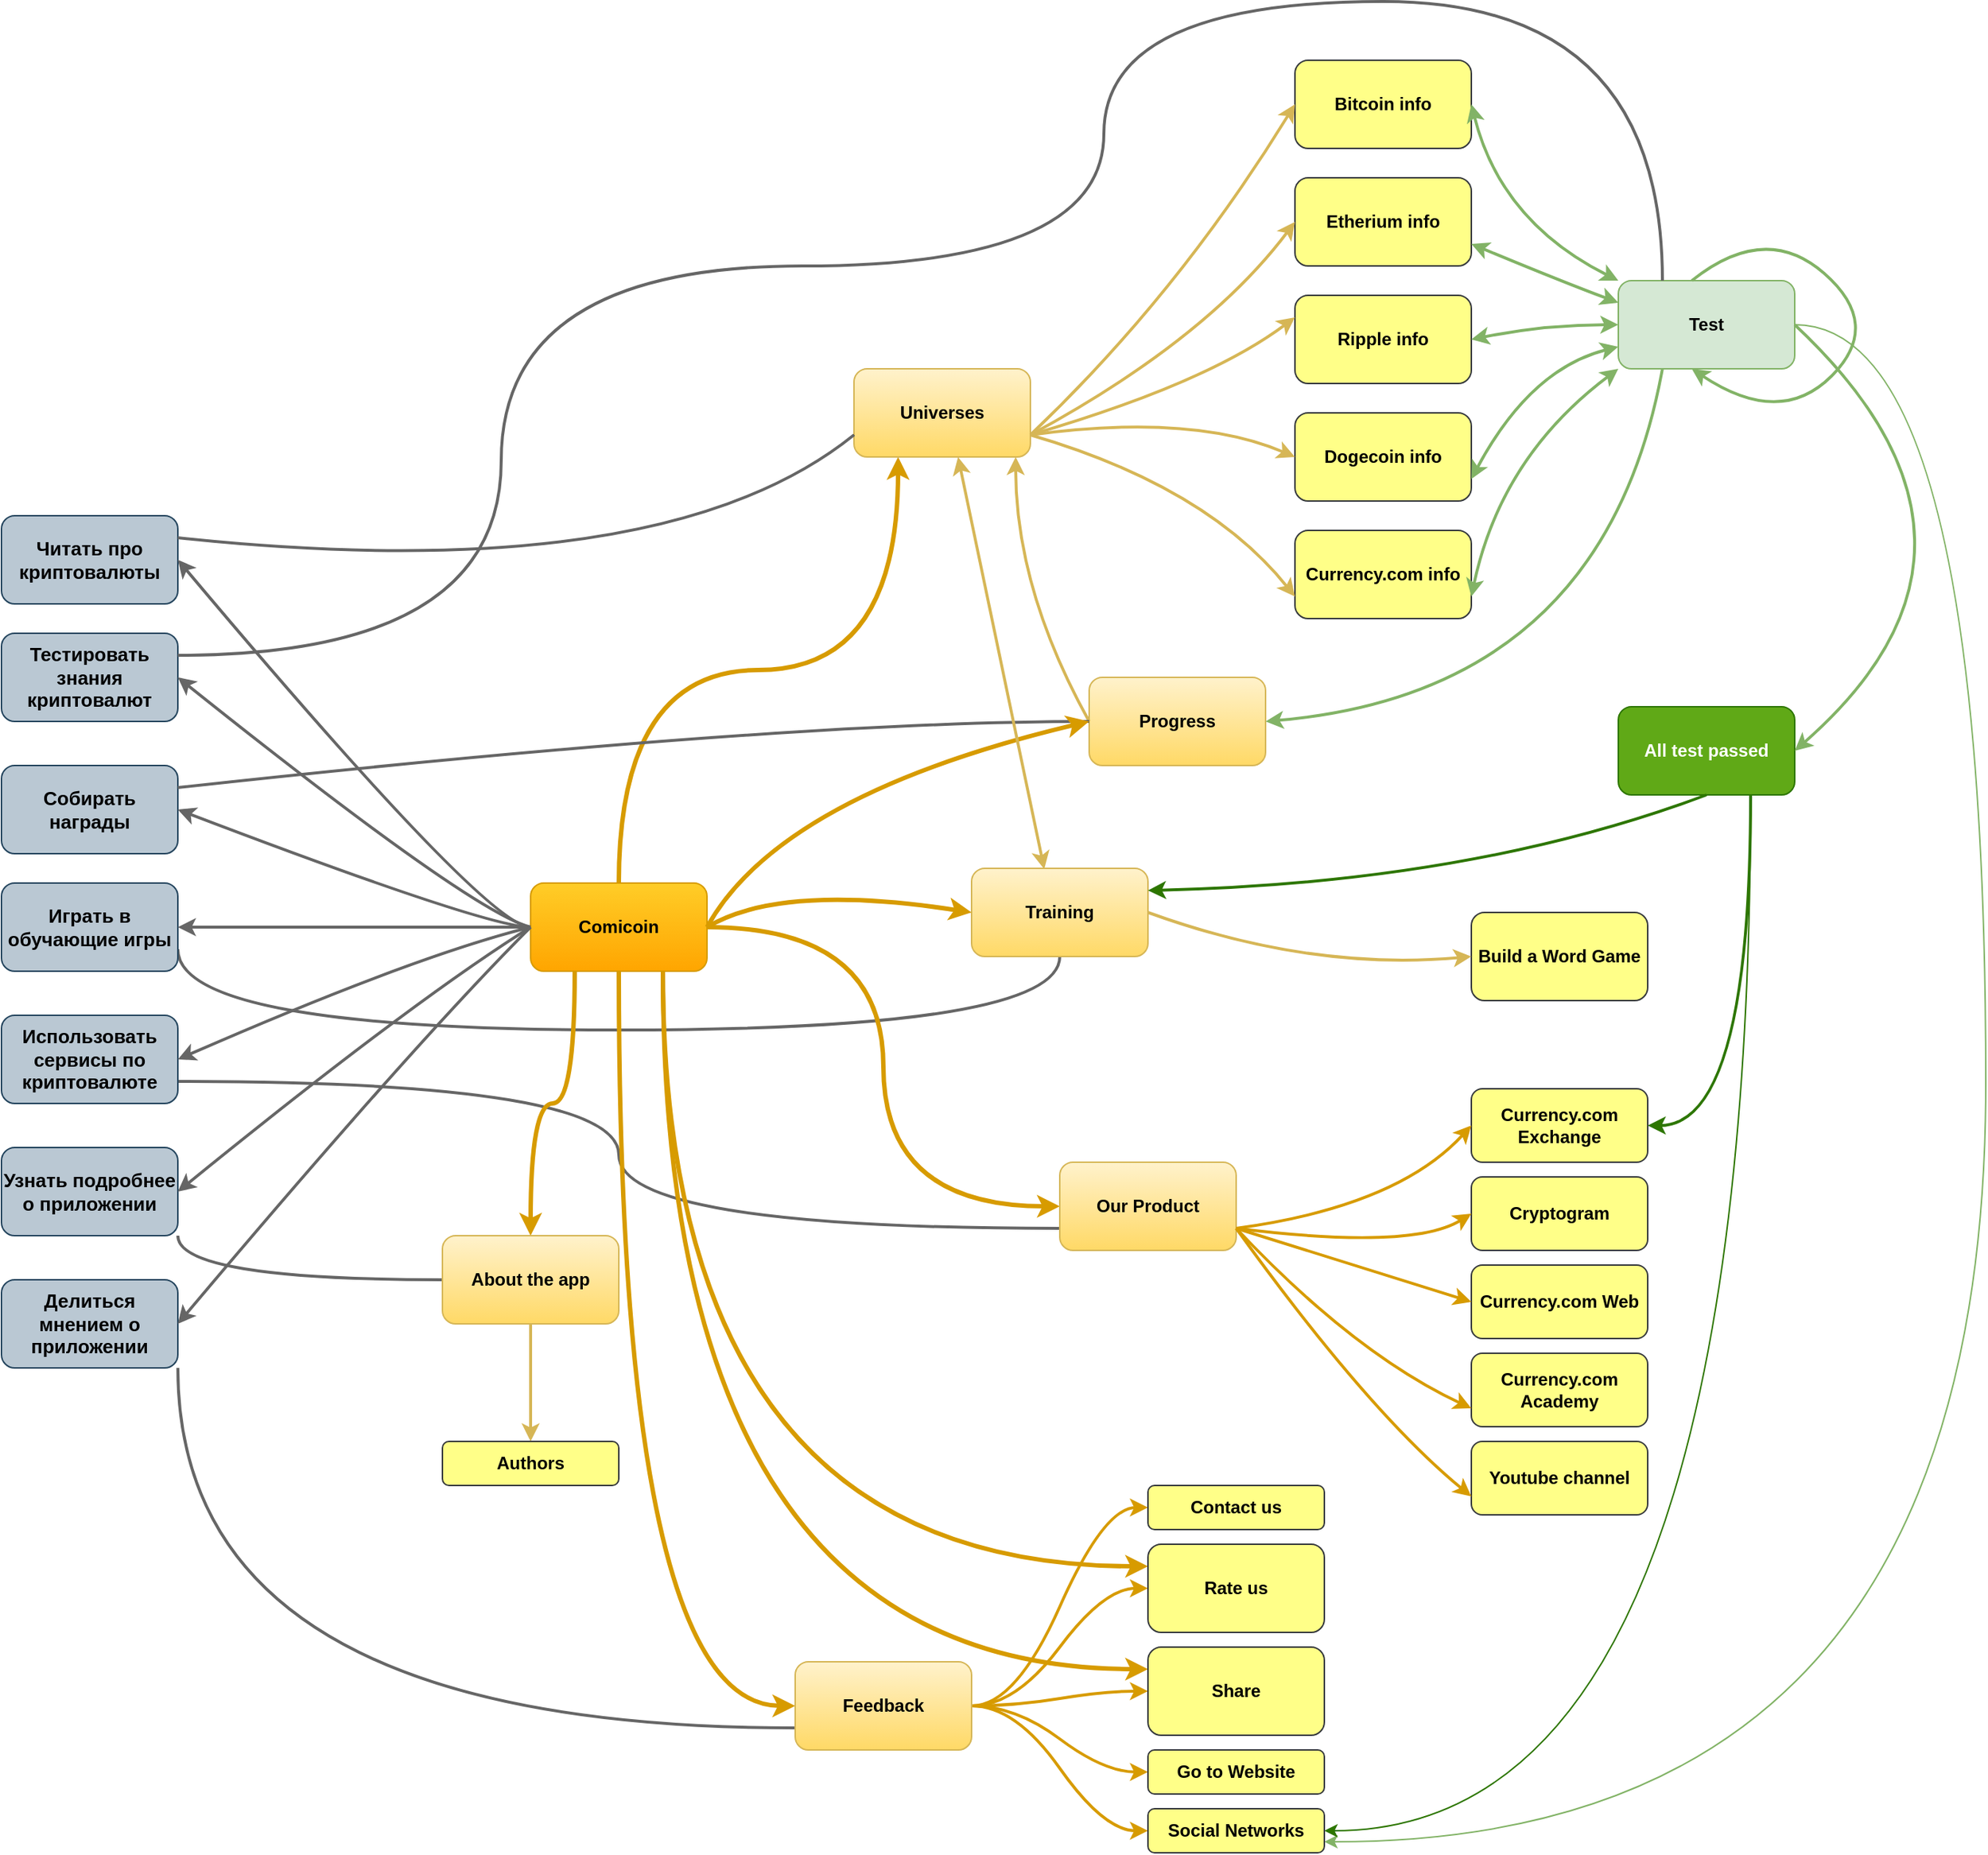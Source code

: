 <mxfile version="20.8.10" type="github">
  <diagram id="6a731a19-8d31-9384-78a2-239565b7b9f0" name="Page-1">
    <mxGraphModel dx="1400" dy="1602" grid="1" gridSize="10" guides="0" tooltips="1" connect="1" arrows="0" fold="1" page="1" pageScale="1" pageWidth="1169" pageHeight="827" background="none" math="0" shadow="0">
      <root>
        <mxCell id="0" />
        <mxCell id="1" parent="0" />
        <mxCell id="xASsT9ErBBi53nfP-A5v-1902" style="edgeStyle=orthogonalEdgeStyle;curved=1;orthogonalLoop=1;jettySize=auto;html=1;exitX=1;exitY=1;exitDx=0;exitDy=0;entryX=0;entryY=0.5;entryDx=0;entryDy=0;startArrow=none;startFill=0;endArrow=none;endFill=0;fontStyle=1;fillColor=#f5f5f5;gradientColor=#b3b3b3;strokeColor=#666666;strokeWidth=2;" edge="1" parent="1" source="xASsT9ErBBi53nfP-A5v-1779" target="xASsT9ErBBi53nfP-A5v-1898">
          <mxGeometry relative="1" as="geometry" />
        </mxCell>
        <mxCell id="xASsT9ErBBi53nfP-A5v-1779" value="Узнать подробнее о приложении" style="rounded=1;whiteSpace=wrap;html=1;fillColor=#bac8d3;strokeColor=#23445d;fontStyle=1;fontSize=13;" vertex="1" parent="1">
          <mxGeometry x="170" y="620" width="120" height="60" as="geometry" />
        </mxCell>
        <mxCell id="xASsT9ErBBi53nfP-A5v-1904" style="edgeStyle=orthogonalEdgeStyle;curved=1;orthogonalLoop=1;jettySize=auto;html=1;exitX=1;exitY=0.75;exitDx=0;exitDy=0;entryX=0;entryY=0.75;entryDx=0;entryDy=0;startArrow=none;startFill=0;endArrow=none;endFill=0;fontStyle=1;fillColor=#f5f5f5;gradientColor=#b3b3b3;strokeColor=#666666;strokeWidth=2;" edge="1" parent="1" source="xASsT9ErBBi53nfP-A5v-1780" target="xASsT9ErBBi53nfP-A5v-1797">
          <mxGeometry relative="1" as="geometry" />
        </mxCell>
        <mxCell id="xASsT9ErBBi53nfP-A5v-1780" value="Использовать сервисы по криптовалюте" style="rounded=1;whiteSpace=wrap;html=1;fillColor=#bac8d3;strokeColor=#23445d;fontStyle=1;fontSize=13;" vertex="1" parent="1">
          <mxGeometry x="170" y="530" width="120" height="60" as="geometry" />
        </mxCell>
        <mxCell id="xASsT9ErBBi53nfP-A5v-1905" style="edgeStyle=orthogonalEdgeStyle;curved=1;orthogonalLoop=1;jettySize=auto;html=1;exitX=1;exitY=0.75;exitDx=0;exitDy=0;entryX=0.5;entryY=1;entryDx=0;entryDy=0;startArrow=none;startFill=0;endArrow=none;endFill=0;fontStyle=1;fillColor=#f5f5f5;gradientColor=#b3b3b3;strokeColor=#666666;strokeWidth=2;" edge="1" parent="1" source="xASsT9ErBBi53nfP-A5v-1781" target="xASsT9ErBBi53nfP-A5v-1796">
          <mxGeometry relative="1" as="geometry">
            <Array as="points">
              <mxPoint x="290" y="540" />
              <mxPoint x="890" y="540" />
            </Array>
          </mxGeometry>
        </mxCell>
        <mxCell id="xASsT9ErBBi53nfP-A5v-1781" value="Играть в обучающие игры" style="rounded=1;whiteSpace=wrap;html=1;fillColor=#bac8d3;strokeColor=#23445d;fontStyle=1;fontSize=13;" vertex="1" parent="1">
          <mxGeometry x="170" y="440" width="120" height="60" as="geometry" />
        </mxCell>
        <mxCell id="xASsT9ErBBi53nfP-A5v-1906" style="edgeStyle=orthogonalEdgeStyle;curved=1;orthogonalLoop=1;jettySize=auto;html=1;exitX=1;exitY=0.25;exitDx=0;exitDy=0;entryX=0.25;entryY=0;entryDx=0;entryDy=0;startArrow=none;startFill=0;endArrow=none;endFill=0;fontStyle=1" edge="1" parent="1" source="xASsT9ErBBi53nfP-A5v-1782" target="xASsT9ErBBi53nfP-A5v-1816">
          <mxGeometry relative="1" as="geometry">
            <Array as="points">
              <mxPoint x="510" y="285" />
              <mxPoint x="510" y="20" />
              <mxPoint x="920" y="20" />
              <mxPoint x="920" y="-160" />
              <mxPoint x="1300" y="-160" />
            </Array>
          </mxGeometry>
        </mxCell>
        <mxCell id="xASsT9ErBBi53nfP-A5v-1782" value="Тестировать знания криптовалют" style="rounded=1;whiteSpace=wrap;html=1;fillColor=#bac8d3;strokeColor=#23445d;fontStyle=1;fontSize=13;" vertex="1" parent="1">
          <mxGeometry x="170" y="270" width="120" height="60" as="geometry" />
        </mxCell>
        <mxCell id="xASsT9ErBBi53nfP-A5v-1783" value="Читать про криптовалюты" style="rounded=1;whiteSpace=wrap;html=1;fillColor=#bac8d3;strokeColor=#23445d;fontStyle=1;fontSize=13;" vertex="1" parent="1">
          <mxGeometry x="170" y="190" width="120" height="60" as="geometry" />
        </mxCell>
        <mxCell id="xASsT9ErBBi53nfP-A5v-1903" style="edgeStyle=orthogonalEdgeStyle;curved=1;orthogonalLoop=1;jettySize=auto;html=1;exitX=1;exitY=1;exitDx=0;exitDy=0;entryX=0;entryY=0.75;entryDx=0;entryDy=0;startArrow=none;startFill=0;endArrow=none;endFill=0;fontStyle=1;fillColor=#f5f5f5;gradientColor=#b3b3b3;strokeColor=#666666;strokeWidth=2;" edge="1" parent="1" source="xASsT9ErBBi53nfP-A5v-1786" target="xASsT9ErBBi53nfP-A5v-1835">
          <mxGeometry relative="1" as="geometry" />
        </mxCell>
        <mxCell id="xASsT9ErBBi53nfP-A5v-1786" value="Делиться мнением о приложении" style="rounded=1;whiteSpace=wrap;html=1;fillColor=#bac8d3;strokeColor=#23445d;fontStyle=1;fontSize=13;" vertex="1" parent="1">
          <mxGeometry x="170" y="710" width="120" height="60" as="geometry" />
        </mxCell>
        <mxCell id="xASsT9ErBBi53nfP-A5v-1891" style="edgeStyle=orthogonalEdgeStyle;curved=1;orthogonalLoop=1;jettySize=auto;html=1;exitX=1;exitY=0.5;exitDx=0;exitDy=0;entryX=0;entryY=0.5;entryDx=0;entryDy=0;startArrow=none;startFill=0;endArrow=classic;endFill=1;fontStyle=1;fillColor=#ffcd28;gradientColor=#ffa500;strokeColor=#d79b00;strokeWidth=3;" edge="1" parent="1" source="xASsT9ErBBi53nfP-A5v-1787" target="xASsT9ErBBi53nfP-A5v-1797">
          <mxGeometry relative="1" as="geometry" />
        </mxCell>
        <mxCell id="xASsT9ErBBi53nfP-A5v-1893" style="edgeStyle=orthogonalEdgeStyle;curved=1;orthogonalLoop=1;jettySize=auto;html=1;exitX=0.5;exitY=1;exitDx=0;exitDy=0;entryX=0;entryY=0.5;entryDx=0;entryDy=0;startArrow=none;startFill=0;endArrow=classic;endFill=1;fontStyle=1;fillColor=#ffcd28;gradientColor=#ffa500;strokeColor=#d79b00;strokeWidth=3;" edge="1" parent="1" source="xASsT9ErBBi53nfP-A5v-1787" target="xASsT9ErBBi53nfP-A5v-1835">
          <mxGeometry relative="1" as="geometry" />
        </mxCell>
        <mxCell id="xASsT9ErBBi53nfP-A5v-1894" style="edgeStyle=orthogonalEdgeStyle;curved=1;orthogonalLoop=1;jettySize=auto;html=1;exitX=0.5;exitY=0;exitDx=0;exitDy=0;entryX=0.25;entryY=1;entryDx=0;entryDy=0;startArrow=none;startFill=0;endArrow=classic;endFill=1;fontStyle=1;fillColor=#ffcd28;gradientColor=#ffa500;strokeColor=#d79b00;strokeWidth=3;" edge="1" parent="1" source="xASsT9ErBBi53nfP-A5v-1787" target="xASsT9ErBBi53nfP-A5v-1795">
          <mxGeometry relative="1" as="geometry" />
        </mxCell>
        <mxCell id="xASsT9ErBBi53nfP-A5v-1895" style="edgeStyle=orthogonalEdgeStyle;curved=1;orthogonalLoop=1;jettySize=auto;html=1;exitX=0.75;exitY=1;exitDx=0;exitDy=0;entryX=0;entryY=0.25;entryDx=0;entryDy=0;startArrow=none;startFill=0;endArrow=classic;endFill=1;fontStyle=1;fillColor=#ffcd28;gradientColor=#ffa500;strokeColor=#d79b00;strokeWidth=3;" edge="1" parent="1" source="xASsT9ErBBi53nfP-A5v-1787" target="xASsT9ErBBi53nfP-A5v-1880">
          <mxGeometry relative="1" as="geometry" />
        </mxCell>
        <mxCell id="xASsT9ErBBi53nfP-A5v-1896" style="edgeStyle=orthogonalEdgeStyle;curved=1;orthogonalLoop=1;jettySize=auto;html=1;exitX=0.75;exitY=1;exitDx=0;exitDy=0;entryX=0;entryY=0.25;entryDx=0;entryDy=0;startArrow=none;startFill=0;endArrow=classic;endFill=1;fontStyle=1;fillColor=#ffcd28;gradientColor=#ffa500;strokeColor=#d79b00;strokeWidth=3;" edge="1" parent="1" source="xASsT9ErBBi53nfP-A5v-1787" target="xASsT9ErBBi53nfP-A5v-1879">
          <mxGeometry relative="1" as="geometry" />
        </mxCell>
        <mxCell id="xASsT9ErBBi53nfP-A5v-1901" style="edgeStyle=orthogonalEdgeStyle;curved=1;orthogonalLoop=1;jettySize=auto;html=1;exitX=0.25;exitY=1;exitDx=0;exitDy=0;entryX=0.5;entryY=0;entryDx=0;entryDy=0;startArrow=none;startFill=0;endArrow=classic;endFill=1;fontStyle=1;fillColor=#ffcd28;gradientColor=#ffa500;strokeColor=#d79b00;strokeWidth=3;" edge="1" parent="1" source="xASsT9ErBBi53nfP-A5v-1787" target="xASsT9ErBBi53nfP-A5v-1898">
          <mxGeometry relative="1" as="geometry" />
        </mxCell>
        <mxCell id="xASsT9ErBBi53nfP-A5v-1787" value="Comicoin" style="rounded=1;whiteSpace=wrap;html=1;fontStyle=1;fillColor=#ffcd28;strokeColor=#d79b00;gradientColor=#ffa500;" vertex="1" parent="1">
          <mxGeometry x="530" y="440" width="120" height="60" as="geometry" />
        </mxCell>
        <mxCell id="xASsT9ErBBi53nfP-A5v-1788" value="" style="curved=1;endArrow=classic;html=1;rounded=0;entryX=1;entryY=0.5;entryDx=0;entryDy=0;exitX=0;exitY=0.5;exitDx=0;exitDy=0;fontStyle=1;fillColor=#f5f5f5;gradientColor=#b3b3b3;strokeColor=#666666;strokeWidth=2;" edge="1" parent="1" source="xASsT9ErBBi53nfP-A5v-1787" target="xASsT9ErBBi53nfP-A5v-1783">
          <mxGeometry width="50" height="50" relative="1" as="geometry">
            <mxPoint x="510" y="470" as="sourcePoint" />
            <mxPoint x="560" y="420" as="targetPoint" />
            <Array as="points">
              <mxPoint x="500" y="470" />
            </Array>
          </mxGeometry>
        </mxCell>
        <mxCell id="xASsT9ErBBi53nfP-A5v-1789" value="" style="curved=1;endArrow=classic;html=1;rounded=0;entryX=1;entryY=0.5;entryDx=0;entryDy=0;exitX=0;exitY=0.5;exitDx=0;exitDy=0;fontStyle=1;fillColor=#f5f5f5;gradientColor=#b3b3b3;strokeColor=#666666;strokeWidth=2;" edge="1" parent="1" source="xASsT9ErBBi53nfP-A5v-1787" target="xASsT9ErBBi53nfP-A5v-1782">
          <mxGeometry width="50" height="50" relative="1" as="geometry">
            <mxPoint x="510" y="470" as="sourcePoint" />
            <mxPoint x="560" y="420" as="targetPoint" />
            <Array as="points">
              <mxPoint x="490" y="460" />
            </Array>
          </mxGeometry>
        </mxCell>
        <mxCell id="xASsT9ErBBi53nfP-A5v-1791" value="" style="curved=1;endArrow=classic;html=1;rounded=0;entryX=1;entryY=0.5;entryDx=0;entryDy=0;fontStyle=1;fillColor=#f5f5f5;gradientColor=#b3b3b3;strokeColor=#666666;strokeWidth=2;" edge="1" parent="1" target="xASsT9ErBBi53nfP-A5v-1781">
          <mxGeometry width="50" height="50" relative="1" as="geometry">
            <mxPoint x="530" y="470" as="sourcePoint" />
            <mxPoint x="410" y="390" as="targetPoint" />
            <Array as="points">
              <mxPoint x="500" y="470" />
            </Array>
          </mxGeometry>
        </mxCell>
        <mxCell id="xASsT9ErBBi53nfP-A5v-1792" value="" style="curved=1;endArrow=classic;html=1;rounded=0;entryX=1;entryY=0.5;entryDx=0;entryDy=0;exitX=0;exitY=0.5;exitDx=0;exitDy=0;fontStyle=1;fillColor=#f5f5f5;gradientColor=#b3b3b3;strokeColor=#666666;strokeWidth=2;" edge="1" parent="1" source="xASsT9ErBBi53nfP-A5v-1787" target="xASsT9ErBBi53nfP-A5v-1780">
          <mxGeometry width="50" height="50" relative="1" as="geometry">
            <mxPoint x="550" y="490" as="sourcePoint" />
            <mxPoint x="420" y="400" as="targetPoint" />
            <Array as="points">
              <mxPoint x="450" y="490" />
            </Array>
          </mxGeometry>
        </mxCell>
        <mxCell id="xASsT9ErBBi53nfP-A5v-1793" value="" style="curved=1;endArrow=classic;html=1;rounded=0;entryX=1;entryY=0.5;entryDx=0;entryDy=0;exitX=0;exitY=0.5;exitDx=0;exitDy=0;fontStyle=1;fillColor=#f5f5f5;gradientColor=#b3b3b3;strokeColor=#666666;strokeWidth=2;" edge="1" parent="1" source="xASsT9ErBBi53nfP-A5v-1787" target="xASsT9ErBBi53nfP-A5v-1779">
          <mxGeometry width="50" height="50" relative="1" as="geometry">
            <mxPoint x="560" y="500" as="sourcePoint" />
            <mxPoint x="430" y="410" as="targetPoint" />
            <Array as="points">
              <mxPoint x="450" y="520" />
            </Array>
          </mxGeometry>
        </mxCell>
        <mxCell id="xASsT9ErBBi53nfP-A5v-1794" value="" style="curved=1;endArrow=classic;html=1;rounded=0;entryX=1;entryY=0.5;entryDx=0;entryDy=0;exitX=0;exitY=0.5;exitDx=0;exitDy=0;fontStyle=1;fillColor=#f5f5f5;gradientColor=#b3b3b3;strokeColor=#666666;strokeWidth=2;" edge="1" parent="1" source="xASsT9ErBBi53nfP-A5v-1787" target="xASsT9ErBBi53nfP-A5v-1786">
          <mxGeometry width="50" height="50" relative="1" as="geometry">
            <mxPoint x="570" y="510" as="sourcePoint" />
            <mxPoint x="440" y="420" as="targetPoint" />
            <Array as="points">
              <mxPoint x="450" y="550" />
            </Array>
          </mxGeometry>
        </mxCell>
        <mxCell id="xASsT9ErBBi53nfP-A5v-1795" value="Universes" style="rounded=1;whiteSpace=wrap;html=1;fontStyle=1;fillColor=#fff2cc;gradientColor=#ffd966;strokeColor=#d6b656;" vertex="1" parent="1">
          <mxGeometry x="750" y="90" width="120" height="60" as="geometry" />
        </mxCell>
        <mxCell id="xASsT9ErBBi53nfP-A5v-1796" value="Training" style="rounded=1;whiteSpace=wrap;html=1;fontStyle=1;fillColor=#fff2cc;gradientColor=#ffd966;strokeColor=#d6b656;" vertex="1" parent="1">
          <mxGeometry x="830" y="430" width="120" height="60" as="geometry" />
        </mxCell>
        <mxCell id="xASsT9ErBBi53nfP-A5v-1797" value="Our Product" style="rounded=1;whiteSpace=wrap;html=1;fontStyle=1;fillColor=#fff2cc;gradientColor=#ffd966;strokeColor=#d6b656;" vertex="1" parent="1">
          <mxGeometry x="890" y="630" width="120" height="60" as="geometry" />
        </mxCell>
        <mxCell id="xASsT9ErBBi53nfP-A5v-1798" value="Bitcoin info" style="rounded=1;whiteSpace=wrap;html=1;fontStyle=1;fillColor=#ffff88;strokeColor=#36393d;" vertex="1" parent="1">
          <mxGeometry x="1050" y="-120" width="120" height="60" as="geometry" />
        </mxCell>
        <mxCell id="xASsT9ErBBi53nfP-A5v-1800" value="Собирать награды" style="rounded=1;whiteSpace=wrap;html=1;fillColor=#bac8d3;strokeColor=#23445d;fontStyle=1;fontSize=13;" vertex="1" parent="1">
          <mxGeometry x="170" y="360" width="120" height="60" as="geometry" />
        </mxCell>
        <mxCell id="xASsT9ErBBi53nfP-A5v-1802" value="" style="curved=1;endArrow=classic;html=1;rounded=0;entryX=1;entryY=0.5;entryDx=0;entryDy=0;fontStyle=1;fillColor=#f5f5f5;gradientColor=#b3b3b3;strokeColor=#666666;strokeWidth=2;" edge="1" parent="1" target="xASsT9ErBBi53nfP-A5v-1800">
          <mxGeometry width="50" height="50" relative="1" as="geometry">
            <mxPoint x="530" y="470" as="sourcePoint" />
            <mxPoint x="410" y="340" as="targetPoint" />
            <Array as="points">
              <mxPoint x="500" y="470" />
            </Array>
          </mxGeometry>
        </mxCell>
        <mxCell id="xASsT9ErBBi53nfP-A5v-1803" value="Etherium info" style="rounded=1;whiteSpace=wrap;html=1;fontStyle=1;fillColor=#ffff88;strokeColor=#36393d;" vertex="1" parent="1">
          <mxGeometry x="1050" y="-40" width="120" height="60" as="geometry" />
        </mxCell>
        <mxCell id="xASsT9ErBBi53nfP-A5v-1804" value="Ripple info" style="rounded=1;whiteSpace=wrap;html=1;fontStyle=1;fillColor=#ffff88;strokeColor=#36393d;" vertex="1" parent="1">
          <mxGeometry x="1050" y="40" width="120" height="60" as="geometry" />
        </mxCell>
        <mxCell id="xASsT9ErBBi53nfP-A5v-1805" value="Dogecoin info" style="rounded=1;whiteSpace=wrap;html=1;fontStyle=1;fillColor=#ffff88;strokeColor=#36393d;" vertex="1" parent="1">
          <mxGeometry x="1050" y="120" width="120" height="60" as="geometry" />
        </mxCell>
        <mxCell id="xASsT9ErBBi53nfP-A5v-1806" value="Currency.com info" style="rounded=1;whiteSpace=wrap;html=1;fontStyle=1;fillColor=#ffff88;strokeColor=#36393d;" vertex="1" parent="1">
          <mxGeometry x="1050" y="200" width="120" height="60" as="geometry" />
        </mxCell>
        <mxCell id="xASsT9ErBBi53nfP-A5v-1809" value="" style="curved=1;endArrow=classic;html=1;rounded=0;entryX=0;entryY=0.5;entryDx=0;entryDy=0;exitX=1;exitY=0.75;exitDx=0;exitDy=0;fontStyle=1;fillColor=#fff2cc;strokeColor=#d6b656;strokeWidth=2;" edge="1" parent="1" source="xASsT9ErBBi53nfP-A5v-1795" target="xASsT9ErBBi53nfP-A5v-1798">
          <mxGeometry width="50" height="50" relative="1" as="geometry">
            <mxPoint x="880" y="120" as="sourcePoint" />
            <mxPoint x="810" y="150" as="targetPoint" />
            <Array as="points">
              <mxPoint x="970" y="40" />
            </Array>
          </mxGeometry>
        </mxCell>
        <mxCell id="xASsT9ErBBi53nfP-A5v-1810" value="" style="curved=1;endArrow=classic;html=1;rounded=0;entryX=0;entryY=0.5;entryDx=0;entryDy=0;exitX=1;exitY=0.75;exitDx=0;exitDy=0;fontStyle=1;fillColor=#fff2cc;strokeColor=#d6b656;strokeWidth=2;" edge="1" parent="1" source="xASsT9ErBBi53nfP-A5v-1795" target="xASsT9ErBBi53nfP-A5v-1803">
          <mxGeometry width="50" height="50" relative="1" as="geometry">
            <mxPoint x="890" y="120" as="sourcePoint" />
            <mxPoint x="1060" y="-80" as="targetPoint" />
            <Array as="points">
              <mxPoint x="990" y="70" />
            </Array>
          </mxGeometry>
        </mxCell>
        <mxCell id="xASsT9ErBBi53nfP-A5v-1811" value="" style="curved=1;endArrow=classic;html=1;rounded=0;entryX=0;entryY=0.25;entryDx=0;entryDy=0;exitX=1;exitY=0.75;exitDx=0;exitDy=0;fontStyle=1;fillColor=#fff2cc;strokeColor=#d6b656;strokeWidth=2;" edge="1" parent="1" source="xASsT9ErBBi53nfP-A5v-1795" target="xASsT9ErBBi53nfP-A5v-1804">
          <mxGeometry width="50" height="50" relative="1" as="geometry">
            <mxPoint x="880" y="130" as="sourcePoint" />
            <mxPoint x="1070" y="-70" as="targetPoint" />
            <Array as="points">
              <mxPoint x="990" y="100" />
            </Array>
          </mxGeometry>
        </mxCell>
        <mxCell id="xASsT9ErBBi53nfP-A5v-1812" value="" style="curved=1;endArrow=classic;html=1;rounded=0;entryX=0;entryY=0.5;entryDx=0;entryDy=0;exitX=1;exitY=0.75;exitDx=0;exitDy=0;fontStyle=1;fillColor=#fff2cc;strokeColor=#d6b656;strokeWidth=2;" edge="1" parent="1" source="xASsT9ErBBi53nfP-A5v-1795" target="xASsT9ErBBi53nfP-A5v-1805">
          <mxGeometry width="50" height="50" relative="1" as="geometry">
            <mxPoint x="910" y="140" as="sourcePoint" />
            <mxPoint x="1080" y="-60" as="targetPoint" />
            <Array as="points">
              <mxPoint x="980" y="120" />
            </Array>
          </mxGeometry>
        </mxCell>
        <mxCell id="xASsT9ErBBi53nfP-A5v-1813" value="" style="curved=1;endArrow=classic;html=1;rounded=0;entryX=0;entryY=0.75;entryDx=0;entryDy=0;exitX=1;exitY=0.75;exitDx=0;exitDy=0;fontStyle=1;fillColor=#fff2cc;strokeColor=#d6b656;strokeWidth=2;" edge="1" parent="1" source="xASsT9ErBBi53nfP-A5v-1795" target="xASsT9ErBBi53nfP-A5v-1806">
          <mxGeometry width="50" height="50" relative="1" as="geometry">
            <mxPoint x="920" y="150" as="sourcePoint" />
            <mxPoint x="1090" y="-50" as="targetPoint" />
            <Array as="points">
              <mxPoint x="990" y="170" />
            </Array>
          </mxGeometry>
        </mxCell>
        <mxCell id="xASsT9ErBBi53nfP-A5v-1814" value="" style="endArrow=none;html=1;curved=1;exitX=1;exitY=0.25;exitDx=0;exitDy=0;entryX=0;entryY=0.75;entryDx=0;entryDy=0;fontStyle=1" edge="1" parent="1" source="xASsT9ErBBi53nfP-A5v-1783" target="xASsT9ErBBi53nfP-A5v-1795">
          <mxGeometry width="50" height="50" relative="1" as="geometry">
            <mxPoint x="760" y="200" as="sourcePoint" />
            <mxPoint x="810" y="150" as="targetPoint" />
            <Array as="points">
              <mxPoint x="620" y="240" />
            </Array>
          </mxGeometry>
        </mxCell>
        <mxCell id="xASsT9ErBBi53nfP-A5v-1909" style="edgeStyle=orthogonalEdgeStyle;curved=1;orthogonalLoop=1;jettySize=auto;html=1;exitX=1;exitY=0.5;exitDx=0;exitDy=0;entryX=1;entryY=0.75;entryDx=0;entryDy=0;strokeWidth=1;fontSize=13;startArrow=none;startFill=0;endArrow=classic;endFill=1;fillColor=#d5e8d4;strokeColor=#82b366;" edge="1" parent="1" source="xASsT9ErBBi53nfP-A5v-1816" target="xASsT9ErBBi53nfP-A5v-1877">
          <mxGeometry relative="1" as="geometry">
            <Array as="points">
              <mxPoint x="1520" y="60" />
              <mxPoint x="1520" y="1093" />
            </Array>
          </mxGeometry>
        </mxCell>
        <mxCell id="xASsT9ErBBi53nfP-A5v-1816" value="Test" style="rounded=1;whiteSpace=wrap;html=1;fontStyle=1;fillColor=#d5e8d4;strokeColor=#82b366;" vertex="1" parent="1">
          <mxGeometry x="1270" y="30" width="120" height="60" as="geometry" />
        </mxCell>
        <mxCell id="xASsT9ErBBi53nfP-A5v-1824" value="" style="curved=1;endArrow=classic;html=1;entryX=0;entryY=0;entryDx=0;entryDy=0;exitX=1;exitY=0.5;exitDx=0;exitDy=0;startArrow=classic;startFill=1;fontStyle=1;fillColor=#d5e8d4;strokeColor=#82b366;strokeWidth=2;" edge="1" parent="1" source="xASsT9ErBBi53nfP-A5v-1798" target="xASsT9ErBBi53nfP-A5v-1816">
          <mxGeometry width="50" height="50" relative="1" as="geometry">
            <mxPoint x="950" y="200" as="sourcePoint" />
            <mxPoint x="1000" y="150" as="targetPoint" />
            <Array as="points">
              <mxPoint x="1190" y="-10" />
            </Array>
          </mxGeometry>
        </mxCell>
        <mxCell id="xASsT9ErBBi53nfP-A5v-1829" value="" style="curved=1;endArrow=classic;html=1;entryX=0;entryY=1;entryDx=0;entryDy=0;exitX=1;exitY=0.75;exitDx=0;exitDy=0;startArrow=classic;startFill=1;fontStyle=1;fillColor=#d5e8d4;strokeColor=#82b366;strokeWidth=2;" edge="1" parent="1" source="xASsT9ErBBi53nfP-A5v-1806" target="xASsT9ErBBi53nfP-A5v-1816">
          <mxGeometry width="50" height="50" relative="1" as="geometry">
            <mxPoint x="1180" y="-80" as="sourcePoint" />
            <mxPoint x="1280" y="70" as="targetPoint" />
            <Array as="points">
              <mxPoint x="1190" y="150" />
            </Array>
          </mxGeometry>
        </mxCell>
        <mxCell id="xASsT9ErBBi53nfP-A5v-1830" value="" style="curved=1;endArrow=classic;html=1;exitX=1;exitY=0.75;exitDx=0;exitDy=0;startArrow=classic;startFill=1;fontStyle=1;entryX=0;entryY=0.75;entryDx=0;entryDy=0;fillColor=#d5e8d4;strokeColor=#82b366;strokeWidth=2;" edge="1" parent="1" source="xASsT9ErBBi53nfP-A5v-1805" target="xASsT9ErBBi53nfP-A5v-1816">
          <mxGeometry width="50" height="50" relative="1" as="geometry">
            <mxPoint x="1190" y="-70" as="sourcePoint" />
            <mxPoint x="1270" y="60" as="targetPoint" />
            <Array as="points">
              <mxPoint x="1210" y="90" />
            </Array>
          </mxGeometry>
        </mxCell>
        <mxCell id="xASsT9ErBBi53nfP-A5v-1831" value="" style="curved=1;endArrow=classic;html=1;entryX=0;entryY=0.5;entryDx=0;entryDy=0;exitX=1;exitY=0.5;exitDx=0;exitDy=0;startArrow=classic;startFill=1;fontStyle=1;fillColor=#d5e8d4;strokeColor=#82b366;strokeWidth=2;" edge="1" parent="1" source="xASsT9ErBBi53nfP-A5v-1804" target="xASsT9ErBBi53nfP-A5v-1816">
          <mxGeometry width="50" height="50" relative="1" as="geometry">
            <mxPoint x="1200" y="-60" as="sourcePoint" />
            <mxPoint x="1300" y="90" as="targetPoint" />
            <Array as="points">
              <mxPoint x="1220" y="60" />
            </Array>
          </mxGeometry>
        </mxCell>
        <mxCell id="xASsT9ErBBi53nfP-A5v-1832" value="" style="curved=1;endArrow=classic;html=1;exitX=1;exitY=0.75;exitDx=0;exitDy=0;startArrow=classic;startFill=1;fontStyle=1;entryX=0;entryY=0.25;entryDx=0;entryDy=0;fillColor=#d5e8d4;strokeColor=#82b366;strokeWidth=2;" edge="1" parent="1" source="xASsT9ErBBi53nfP-A5v-1803" target="xASsT9ErBBi53nfP-A5v-1816">
          <mxGeometry width="50" height="50" relative="1" as="geometry">
            <mxPoint x="1210" y="-50" as="sourcePoint" />
            <mxPoint x="1270" y="60" as="targetPoint" />
            <Array as="points">
              <mxPoint x="1230" y="30" />
            </Array>
          </mxGeometry>
        </mxCell>
        <mxCell id="xASsT9ErBBi53nfP-A5v-1833" value="Progress" style="rounded=1;whiteSpace=wrap;html=1;fontStyle=1;fillColor=#fff2cc;gradientColor=#ffd966;strokeColor=#d6b656;" vertex="1" parent="1">
          <mxGeometry x="910" y="300" width="120" height="60" as="geometry" />
        </mxCell>
        <mxCell id="xASsT9ErBBi53nfP-A5v-1834" value="" style="curved=1;endArrow=classic;html=1;entryX=1;entryY=0.5;entryDx=0;entryDy=0;exitX=0.25;exitY=1;exitDx=0;exitDy=0;fontStyle=1;fillColor=#d5e8d4;strokeColor=#82b366;strokeWidth=2;" edge="1" parent="1" source="xASsT9ErBBi53nfP-A5v-1816" target="xASsT9ErBBi53nfP-A5v-1833">
          <mxGeometry width="50" height="50" relative="1" as="geometry">
            <mxPoint x="950" y="200" as="sourcePoint" />
            <mxPoint x="1000" y="150" as="targetPoint" />
            <Array as="points">
              <mxPoint x="1260" y="310" />
            </Array>
          </mxGeometry>
        </mxCell>
        <mxCell id="xASsT9ErBBi53nfP-A5v-1884" style="edgeStyle=entityRelationEdgeStyle;curved=1;orthogonalLoop=1;jettySize=auto;html=1;exitX=1;exitY=0.5;exitDx=0;exitDy=0;entryX=0;entryY=0.5;entryDx=0;entryDy=0;startArrow=none;startFill=0;endArrow=classic;endFill=1;fontStyle=1;strokeWidth=2;fillColor=#ffcd28;gradientColor=#ffa500;strokeColor=#d79b00;" edge="1" parent="1" source="xASsT9ErBBi53nfP-A5v-1835" target="xASsT9ErBBi53nfP-A5v-1881">
          <mxGeometry relative="1" as="geometry" />
        </mxCell>
        <mxCell id="xASsT9ErBBi53nfP-A5v-1885" style="edgeStyle=entityRelationEdgeStyle;curved=1;orthogonalLoop=1;jettySize=auto;html=1;exitX=1;exitY=0.5;exitDx=0;exitDy=0;entryX=0;entryY=0.5;entryDx=0;entryDy=0;startArrow=none;startFill=0;endArrow=classic;endFill=1;fontStyle=1;strokeWidth=2;fillColor=#ffcd28;gradientColor=#ffa500;strokeColor=#d79b00;" edge="1" parent="1" source="xASsT9ErBBi53nfP-A5v-1835" target="xASsT9ErBBi53nfP-A5v-1880">
          <mxGeometry relative="1" as="geometry" />
        </mxCell>
        <mxCell id="xASsT9ErBBi53nfP-A5v-1886" style="edgeStyle=entityRelationEdgeStyle;curved=1;orthogonalLoop=1;jettySize=auto;html=1;exitX=1;exitY=0.5;exitDx=0;exitDy=0;entryX=0;entryY=0.5;entryDx=0;entryDy=0;startArrow=none;startFill=0;endArrow=classic;endFill=1;fontStyle=1;strokeWidth=2;fillColor=#ffcd28;gradientColor=#ffa500;strokeColor=#d79b00;" edge="1" parent="1" source="xASsT9ErBBi53nfP-A5v-1835" target="xASsT9ErBBi53nfP-A5v-1879">
          <mxGeometry relative="1" as="geometry" />
        </mxCell>
        <mxCell id="xASsT9ErBBi53nfP-A5v-1887" style="edgeStyle=entityRelationEdgeStyle;curved=1;orthogonalLoop=1;jettySize=auto;html=1;exitX=1;exitY=0.5;exitDx=0;exitDy=0;entryX=0;entryY=0.5;entryDx=0;entryDy=0;startArrow=none;startFill=0;endArrow=classic;endFill=1;fontStyle=1;strokeWidth=2;fillColor=#ffcd28;gradientColor=#ffa500;strokeColor=#d79b00;" edge="1" parent="1" source="xASsT9ErBBi53nfP-A5v-1835" target="xASsT9ErBBi53nfP-A5v-1878">
          <mxGeometry relative="1" as="geometry" />
        </mxCell>
        <mxCell id="xASsT9ErBBi53nfP-A5v-1888" style="edgeStyle=entityRelationEdgeStyle;curved=1;orthogonalLoop=1;jettySize=auto;html=1;exitX=1;exitY=0.5;exitDx=0;exitDy=0;entryX=0;entryY=0.5;entryDx=0;entryDy=0;startArrow=none;startFill=0;endArrow=classic;endFill=1;fontStyle=1;strokeWidth=2;fillColor=#ffcd28;gradientColor=#ffa500;strokeColor=#d79b00;" edge="1" parent="1" source="xASsT9ErBBi53nfP-A5v-1835" target="xASsT9ErBBi53nfP-A5v-1877">
          <mxGeometry relative="1" as="geometry" />
        </mxCell>
        <mxCell id="xASsT9ErBBi53nfP-A5v-1835" value="Feedback" style="rounded=1;whiteSpace=wrap;html=1;fontStyle=1;fillColor=#fff2cc;gradientColor=#ffd966;strokeColor=#d6b656;" vertex="1" parent="1">
          <mxGeometry x="710" y="970" width="120" height="60" as="geometry" />
        </mxCell>
        <mxCell id="xASsT9ErBBi53nfP-A5v-1837" value="" style="curved=1;endArrow=classic;html=1;exitX=0;exitY=0.5;exitDx=0;exitDy=0;fontStyle=1;fillColor=#fff2cc;gradientColor=#ffd966;strokeColor=#d6b656;strokeWidth=2;" edge="1" parent="1" source="xASsT9ErBBi53nfP-A5v-1833">
          <mxGeometry width="50" height="50" relative="1" as="geometry">
            <mxPoint x="690" y="390" as="sourcePoint" />
            <mxPoint x="860" y="150" as="targetPoint" />
            <Array as="points">
              <mxPoint x="860" y="240" />
            </Array>
          </mxGeometry>
        </mxCell>
        <mxCell id="xASsT9ErBBi53nfP-A5v-1840" value="" style="curved=1;endArrow=classic;html=1;fontStyle=1;fillColor=#d5e8d4;strokeColor=#82b366;strokeWidth=2;" edge="1" parent="1">
          <mxGeometry width="50" height="50" relative="1" as="geometry">
            <mxPoint x="1320" y="30" as="sourcePoint" />
            <mxPoint x="1320" y="90" as="targetPoint" />
            <Array as="points">
              <mxPoint x="1370" y="-10" />
              <mxPoint x="1450" y="60" />
              <mxPoint x="1380" y="130" />
            </Array>
          </mxGeometry>
        </mxCell>
        <mxCell id="xASsT9ErBBi53nfP-A5v-1842" value="Currency.com Exchange" style="rounded=1;whiteSpace=wrap;html=1;fontStyle=1;fillColor=#ffff88;strokeColor=#36393d;" vertex="1" parent="1">
          <mxGeometry x="1170" y="580" width="120" height="50" as="geometry" />
        </mxCell>
        <mxCell id="xASsT9ErBBi53nfP-A5v-1843" value="Youtube channel" style="rounded=1;whiteSpace=wrap;html=1;fontStyle=1;fillColor=#ffff88;strokeColor=#36393d;" vertex="1" parent="1">
          <mxGeometry x="1170" y="820" width="120" height="50" as="geometry" />
        </mxCell>
        <mxCell id="xASsT9ErBBi53nfP-A5v-1844" value="Currency.com Academy" style="rounded=1;whiteSpace=wrap;html=1;fontStyle=1;fillColor=#ffff88;strokeColor=#36393d;" vertex="1" parent="1">
          <mxGeometry x="1170" y="760" width="120" height="50" as="geometry" />
        </mxCell>
        <mxCell id="xASsT9ErBBi53nfP-A5v-1845" value="Currency.com Web" style="rounded=1;whiteSpace=wrap;html=1;fontStyle=1;fillColor=#ffff88;strokeColor=#36393d;" vertex="1" parent="1">
          <mxGeometry x="1170" y="700" width="120" height="50" as="geometry" />
        </mxCell>
        <mxCell id="xASsT9ErBBi53nfP-A5v-1846" value="Cryptogram" style="rounded=1;whiteSpace=wrap;html=1;fontStyle=1;fillColor=#ffff88;strokeColor=#36393d;" vertex="1" parent="1">
          <mxGeometry x="1170" y="640" width="120" height="50" as="geometry" />
        </mxCell>
        <mxCell id="xASsT9ErBBi53nfP-A5v-1847" value="" style="curved=1;endArrow=none;html=1;entryX=0;entryY=0.5;entryDx=0;entryDy=0;endFill=0;exitX=1;exitY=0.25;exitDx=0;exitDy=0;fontStyle=1;fillColor=#f5f5f5;gradientColor=#b3b3b3;strokeColor=#666666;strokeWidth=2;" edge="1" parent="1" source="xASsT9ErBBi53nfP-A5v-1800" target="xASsT9ErBBi53nfP-A5v-1833">
          <mxGeometry width="50" height="50" relative="1" as="geometry">
            <mxPoint x="400" y="410" as="sourcePoint" />
            <mxPoint x="1000" y="420" as="targetPoint" />
            <Array as="points">
              <mxPoint x="700" y="330" />
            </Array>
          </mxGeometry>
        </mxCell>
        <mxCell id="xASsT9ErBBi53nfP-A5v-1849" value="" style="curved=1;endArrow=classic;html=1;entryX=0;entryY=0.5;entryDx=0;entryDy=0;fontStyle=1;fillColor=#ffcd28;gradientColor=#ffa500;strokeColor=#d79b00;strokeWidth=3;" edge="1" parent="1" target="xASsT9ErBBi53nfP-A5v-1833">
          <mxGeometry width="50" height="50" relative="1" as="geometry">
            <mxPoint x="650" y="470" as="sourcePoint" />
            <mxPoint x="1000" y="280" as="targetPoint" />
            <Array as="points">
              <mxPoint x="700" y="380" />
            </Array>
          </mxGeometry>
        </mxCell>
        <mxCell id="xASsT9ErBBi53nfP-A5v-1852" value="Build a Word Game" style="rounded=1;whiteSpace=wrap;html=1;fontStyle=1;fillColor=#ffff88;strokeColor=#36393d;" vertex="1" parent="1">
          <mxGeometry x="1170" y="460" width="120" height="60" as="geometry" />
        </mxCell>
        <mxCell id="xASsT9ErBBi53nfP-A5v-1854" value="" style="edgeStyle=none;orthogonalLoop=1;jettySize=auto;html=1;startArrow=classic;startFill=1;endArrow=none;endFill=0;curved=1;rounded=0;exitX=0;exitY=0.5;exitDx=0;exitDy=0;fontStyle=1;fillColor=#ffcd28;gradientColor=#ffa500;strokeColor=#d79b00;strokeWidth=3;" edge="1" parent="1" source="xASsT9ErBBi53nfP-A5v-1796">
          <mxGeometry width="100" relative="1" as="geometry">
            <mxPoint x="670" y="480" as="sourcePoint" />
            <mxPoint x="650" y="470" as="targetPoint" />
            <Array as="points">
              <mxPoint x="700" y="440" />
            </Array>
          </mxGeometry>
        </mxCell>
        <mxCell id="xASsT9ErBBi53nfP-A5v-1855" value="" style="edgeStyle=none;orthogonalLoop=1;jettySize=auto;html=1;startArrow=classic;startFill=1;endArrow=none;endFill=0;curved=1;rounded=0;exitX=0;exitY=0.5;exitDx=0;exitDy=0;entryX=1;entryY=0.5;entryDx=0;entryDy=0;fontStyle=1;fillColor=#fff2cc;strokeColor=#d6b656;strokeWidth=2;gradientColor=#ffd966;" edge="1" parent="1" source="xASsT9ErBBi53nfP-A5v-1852" target="xASsT9ErBBi53nfP-A5v-1796">
          <mxGeometry width="100" relative="1" as="geometry">
            <mxPoint x="880" y="450" as="sourcePoint" />
            <mxPoint x="980" y="450" as="targetPoint" />
            <Array as="points">
              <mxPoint x="1060" y="500" />
            </Array>
          </mxGeometry>
        </mxCell>
        <mxCell id="xASsT9ErBBi53nfP-A5v-1889" style="edgeStyle=orthogonalEdgeStyle;curved=1;orthogonalLoop=1;jettySize=auto;html=1;exitX=0.75;exitY=1;exitDx=0;exitDy=0;entryX=1;entryY=0.5;entryDx=0;entryDy=0;startArrow=none;startFill=0;endArrow=classic;endFill=1;snapToPoint=0;noJump=0;fontStyle=1;fillColor=#60a917;strokeColor=#2D7600;strokeWidth=1;" edge="1" parent="1" source="xASsT9ErBBi53nfP-A5v-1860" target="xASsT9ErBBi53nfP-A5v-1877">
          <mxGeometry relative="1" as="geometry" />
        </mxCell>
        <mxCell id="xASsT9ErBBi53nfP-A5v-1890" style="edgeStyle=orthogonalEdgeStyle;curved=1;orthogonalLoop=1;jettySize=auto;html=1;exitX=0.75;exitY=1;exitDx=0;exitDy=0;entryX=1;entryY=0.5;entryDx=0;entryDy=0;startArrow=none;startFill=0;endArrow=classic;endFill=1;fontStyle=1;fillColor=#60a917;strokeColor=#2D7600;strokeWidth=2;" edge="1" parent="1" source="xASsT9ErBBi53nfP-A5v-1860" target="xASsT9ErBBi53nfP-A5v-1842">
          <mxGeometry relative="1" as="geometry" />
        </mxCell>
        <mxCell id="xASsT9ErBBi53nfP-A5v-1860" value="All test passed" style="rounded=1;whiteSpace=wrap;html=1;fontStyle=1;fillColor=#60a917;fontColor=#ffffff;strokeColor=#2D7600;" vertex="1" parent="1">
          <mxGeometry x="1270" y="320" width="120" height="60" as="geometry" />
        </mxCell>
        <mxCell id="xASsT9ErBBi53nfP-A5v-1862" value="" style="edgeStyle=none;orthogonalLoop=1;jettySize=auto;html=1;startArrow=classic;startFill=1;endArrow=classic;endFill=1;curved=1;rounded=0;exitX=0.59;exitY=1;exitDx=0;exitDy=0;exitPerimeter=0;entryX=0.412;entryY=0.009;entryDx=0;entryDy=0;entryPerimeter=0;fontStyle=1;fillColor=#fff2cc;strokeColor=#d6b656;strokeWidth=2;gradientColor=#ffd966;" edge="1" parent="1" source="xASsT9ErBBi53nfP-A5v-1795" target="xASsT9ErBBi53nfP-A5v-1796">
          <mxGeometry width="100" relative="1" as="geometry">
            <mxPoint x="790" y="230" as="sourcePoint" />
            <mxPoint x="890" y="230" as="targetPoint" />
            <Array as="points" />
          </mxGeometry>
        </mxCell>
        <mxCell id="xASsT9ErBBi53nfP-A5v-1865" value="" style="edgeStyle=none;orthogonalLoop=1;jettySize=auto;html=1;startArrow=none;startFill=0;endArrow=classic;endFill=1;curved=1;rounded=0;entryX=1;entryY=0.5;entryDx=0;entryDy=0;fontStyle=1;fillColor=#d5e8d4;strokeColor=#82b366;strokeWidth=2;" edge="1" parent="1" target="xASsT9ErBBi53nfP-A5v-1860">
          <mxGeometry width="100" relative="1" as="geometry">
            <mxPoint x="1390" y="60" as="sourcePoint" />
            <mxPoint x="1430" y="340" as="targetPoint" />
            <Array as="points">
              <mxPoint x="1550" y="210" />
            </Array>
          </mxGeometry>
        </mxCell>
        <mxCell id="xASsT9ErBBi53nfP-A5v-1866" value="" style="edgeStyle=none;orthogonalLoop=1;jettySize=auto;html=1;startArrow=none;startFill=0;endArrow=classic;endFill=1;curved=1;rounded=0;exitX=0.5;exitY=1;exitDx=0;exitDy=0;entryX=1;entryY=0.25;entryDx=0;entryDy=0;fontStyle=1;fillColor=#60a917;strokeColor=#2D7600;strokeWidth=2;" edge="1" parent="1" source="xASsT9ErBBi53nfP-A5v-1860" target="xASsT9ErBBi53nfP-A5v-1796">
          <mxGeometry width="100" relative="1" as="geometry">
            <mxPoint x="1480" y="380" as="sourcePoint" />
            <mxPoint x="900" y="430" as="targetPoint" />
            <Array as="points">
              <mxPoint x="1170" y="440" />
            </Array>
          </mxGeometry>
        </mxCell>
        <mxCell id="xASsT9ErBBi53nfP-A5v-1868" value="" style="edgeStyle=none;orthogonalLoop=1;jettySize=auto;html=1;startArrow=none;startFill=0;endArrow=classic;endFill=1;curved=1;rounded=0;exitX=1;exitY=0.75;exitDx=0;exitDy=0;entryX=0;entryY=0.5;entryDx=0;entryDy=0;fontStyle=1;fillColor=#ffcd28;gradientColor=#ffa500;strokeColor=#d79b00;strokeWidth=2;" edge="1" parent="1" source="xASsT9ErBBi53nfP-A5v-1797" target="xASsT9ErBBi53nfP-A5v-1842">
          <mxGeometry width="100" relative="1" as="geometry">
            <mxPoint x="1070" y="640" as="sourcePoint" />
            <mxPoint x="1170" y="640" as="targetPoint" />
            <Array as="points">
              <mxPoint x="1120" y="660" />
            </Array>
          </mxGeometry>
        </mxCell>
        <mxCell id="xASsT9ErBBi53nfP-A5v-1871" value="" style="edgeStyle=none;orthogonalLoop=1;jettySize=auto;html=1;startArrow=none;startFill=0;endArrow=classic;endFill=1;curved=1;rounded=0;exitX=1;exitY=0.75;exitDx=0;exitDy=0;entryX=0;entryY=0.5;entryDx=0;entryDy=0;fontStyle=1;fillColor=#ffcd28;gradientColor=#ffa500;strokeColor=#d79b00;strokeWidth=2;" edge="1" parent="1" source="xASsT9ErBBi53nfP-A5v-1797" target="xASsT9ErBBi53nfP-A5v-1846">
          <mxGeometry width="100" relative="1" as="geometry">
            <mxPoint x="1050" y="690" as="sourcePoint" />
            <mxPoint x="1180" y="615" as="targetPoint" />
            <Array as="points">
              <mxPoint x="1130" y="690" />
            </Array>
          </mxGeometry>
        </mxCell>
        <mxCell id="xASsT9ErBBi53nfP-A5v-1872" value="" style="edgeStyle=none;orthogonalLoop=1;jettySize=auto;html=1;startArrow=none;startFill=0;endArrow=classic;endFill=1;curved=1;rounded=0;exitX=1;exitY=0.75;exitDx=0;exitDy=0;entryX=0;entryY=0.5;entryDx=0;entryDy=0;fontStyle=1;fillColor=#ffcd28;gradientColor=#ffa500;strokeColor=#d79b00;strokeWidth=2;" edge="1" parent="1" source="xASsT9ErBBi53nfP-A5v-1797" target="xASsT9ErBBi53nfP-A5v-1845">
          <mxGeometry width="100" relative="1" as="geometry">
            <mxPoint x="1060" y="700" as="sourcePoint" />
            <mxPoint x="1190" y="625" as="targetPoint" />
            <Array as="points" />
          </mxGeometry>
        </mxCell>
        <mxCell id="xASsT9ErBBi53nfP-A5v-1873" value="" style="edgeStyle=none;orthogonalLoop=1;jettySize=auto;html=1;startArrow=none;startFill=0;endArrow=classic;endFill=1;curved=1;rounded=0;exitX=1;exitY=0.75;exitDx=0;exitDy=0;entryX=0;entryY=0.75;entryDx=0;entryDy=0;fontStyle=1;fillColor=#ffcd28;gradientColor=#ffa500;strokeColor=#d79b00;strokeWidth=2;" edge="1" parent="1" source="xASsT9ErBBi53nfP-A5v-1797" target="xASsT9ErBBi53nfP-A5v-1844">
          <mxGeometry width="100" relative="1" as="geometry">
            <mxPoint x="1070" y="710" as="sourcePoint" />
            <mxPoint x="1200" y="635" as="targetPoint" />
            <Array as="points">
              <mxPoint x="1090" y="760" />
            </Array>
          </mxGeometry>
        </mxCell>
        <mxCell id="xASsT9ErBBi53nfP-A5v-1874" value="" style="edgeStyle=none;orthogonalLoop=1;jettySize=auto;html=1;startArrow=none;startFill=0;endArrow=classic;endFill=1;curved=1;rounded=0;exitX=1;exitY=0.75;exitDx=0;exitDy=0;entryX=0;entryY=0.75;entryDx=0;entryDy=0;fontStyle=1;fillColor=#ffcd28;gradientColor=#ffa500;strokeColor=#d79b00;strokeWidth=2;" edge="1" parent="1" source="xASsT9ErBBi53nfP-A5v-1797" target="xASsT9ErBBi53nfP-A5v-1843">
          <mxGeometry width="100" relative="1" as="geometry">
            <mxPoint x="1080" y="720" as="sourcePoint" />
            <mxPoint x="1210" y="645" as="targetPoint" />
            <Array as="points">
              <mxPoint x="1100" y="800" />
            </Array>
          </mxGeometry>
        </mxCell>
        <mxCell id="xASsT9ErBBi53nfP-A5v-1877" value="Social Networks" style="rounded=1;whiteSpace=wrap;html=1;fontStyle=1;fillColor=#ffff88;strokeColor=#36393d;" vertex="1" parent="1">
          <mxGeometry x="950" y="1070" width="120" height="30" as="geometry" />
        </mxCell>
        <mxCell id="xASsT9ErBBi53nfP-A5v-1878" value="Go to Website" style="rounded=1;whiteSpace=wrap;html=1;fontStyle=1;fillColor=#ffff88;strokeColor=#36393d;" vertex="1" parent="1">
          <mxGeometry x="950" y="1030" width="120" height="30" as="geometry" />
        </mxCell>
        <mxCell id="xASsT9ErBBi53nfP-A5v-1879" value="Share" style="rounded=1;whiteSpace=wrap;html=1;fontStyle=1;fillColor=#ffff88;strokeColor=#36393d;" vertex="1" parent="1">
          <mxGeometry x="950" y="960" width="120" height="60" as="geometry" />
        </mxCell>
        <mxCell id="xASsT9ErBBi53nfP-A5v-1880" value="Rate us" style="rounded=1;whiteSpace=wrap;html=1;fontStyle=1;fillColor=#ffff88;strokeColor=#36393d;" vertex="1" parent="1">
          <mxGeometry x="950" y="890" width="120" height="60" as="geometry" />
        </mxCell>
        <mxCell id="xASsT9ErBBi53nfP-A5v-1881" value="Contact us" style="rounded=1;whiteSpace=wrap;html=1;fontStyle=1;fillColor=#ffff88;strokeColor=#36393d;" vertex="1" parent="1">
          <mxGeometry x="950" y="850" width="120" height="30" as="geometry" />
        </mxCell>
        <mxCell id="xASsT9ErBBi53nfP-A5v-1900" style="edgeStyle=orthogonalEdgeStyle;curved=1;orthogonalLoop=1;jettySize=auto;html=1;exitX=0.5;exitY=1;exitDx=0;exitDy=0;startArrow=none;startFill=0;endArrow=classic;endFill=1;fontStyle=1;fillColor=#fff2cc;strokeColor=#d6b656;gradientColor=#ffd966;strokeWidth=2;" edge="1" parent="1" source="xASsT9ErBBi53nfP-A5v-1898" target="xASsT9ErBBi53nfP-A5v-1899">
          <mxGeometry relative="1" as="geometry" />
        </mxCell>
        <mxCell id="xASsT9ErBBi53nfP-A5v-1898" value="About the app" style="rounded=1;whiteSpace=wrap;html=1;fontStyle=1;fillColor=#fff2cc;gradientColor=#ffd966;strokeColor=#d6b656;" vertex="1" parent="1">
          <mxGeometry x="470" y="680" width="120" height="60" as="geometry" />
        </mxCell>
        <mxCell id="xASsT9ErBBi53nfP-A5v-1899" value="Authors" style="rounded=1;whiteSpace=wrap;html=1;fontStyle=1;fillColor=#ffff88;strokeColor=#36393d;" vertex="1" parent="1">
          <mxGeometry x="470" y="820" width="120" height="30" as="geometry" />
        </mxCell>
        <mxCell id="xASsT9ErBBi53nfP-A5v-1907" value="" style="endArrow=none;html=1;curved=1;exitX=1;exitY=0.25;exitDx=0;exitDy=0;entryX=0;entryY=0.75;entryDx=0;entryDy=0;fontStyle=1;fillColor=#f5f5f5;gradientColor=#b3b3b3;strokeColor=#666666;strokeWidth=2;" edge="1" parent="1">
          <mxGeometry width="50" height="50" relative="1" as="geometry">
            <mxPoint x="290" y="205" as="sourcePoint" />
            <mxPoint x="750" y="135" as="targetPoint" />
            <Array as="points">
              <mxPoint x="620" y="240" />
            </Array>
          </mxGeometry>
        </mxCell>
        <mxCell id="xASsT9ErBBi53nfP-A5v-1908" style="edgeStyle=orthogonalEdgeStyle;curved=1;orthogonalLoop=1;jettySize=auto;html=1;exitX=1;exitY=0.25;exitDx=0;exitDy=0;entryX=0.25;entryY=0;entryDx=0;entryDy=0;startArrow=none;startFill=0;endArrow=none;endFill=0;fontStyle=1;fillColor=#f5f5f5;gradientColor=#b3b3b3;strokeColor=#666666;strokeWidth=2;" edge="1" parent="1">
          <mxGeometry relative="1" as="geometry">
            <mxPoint x="290" y="285" as="sourcePoint" />
            <mxPoint x="1300" y="30" as="targetPoint" />
            <Array as="points">
              <mxPoint x="510" y="20" />
              <mxPoint x="920" y="20" />
              <mxPoint x="920" y="-160" />
              <mxPoint x="1300" y="-160" />
            </Array>
          </mxGeometry>
        </mxCell>
      </root>
    </mxGraphModel>
  </diagram>
</mxfile>
